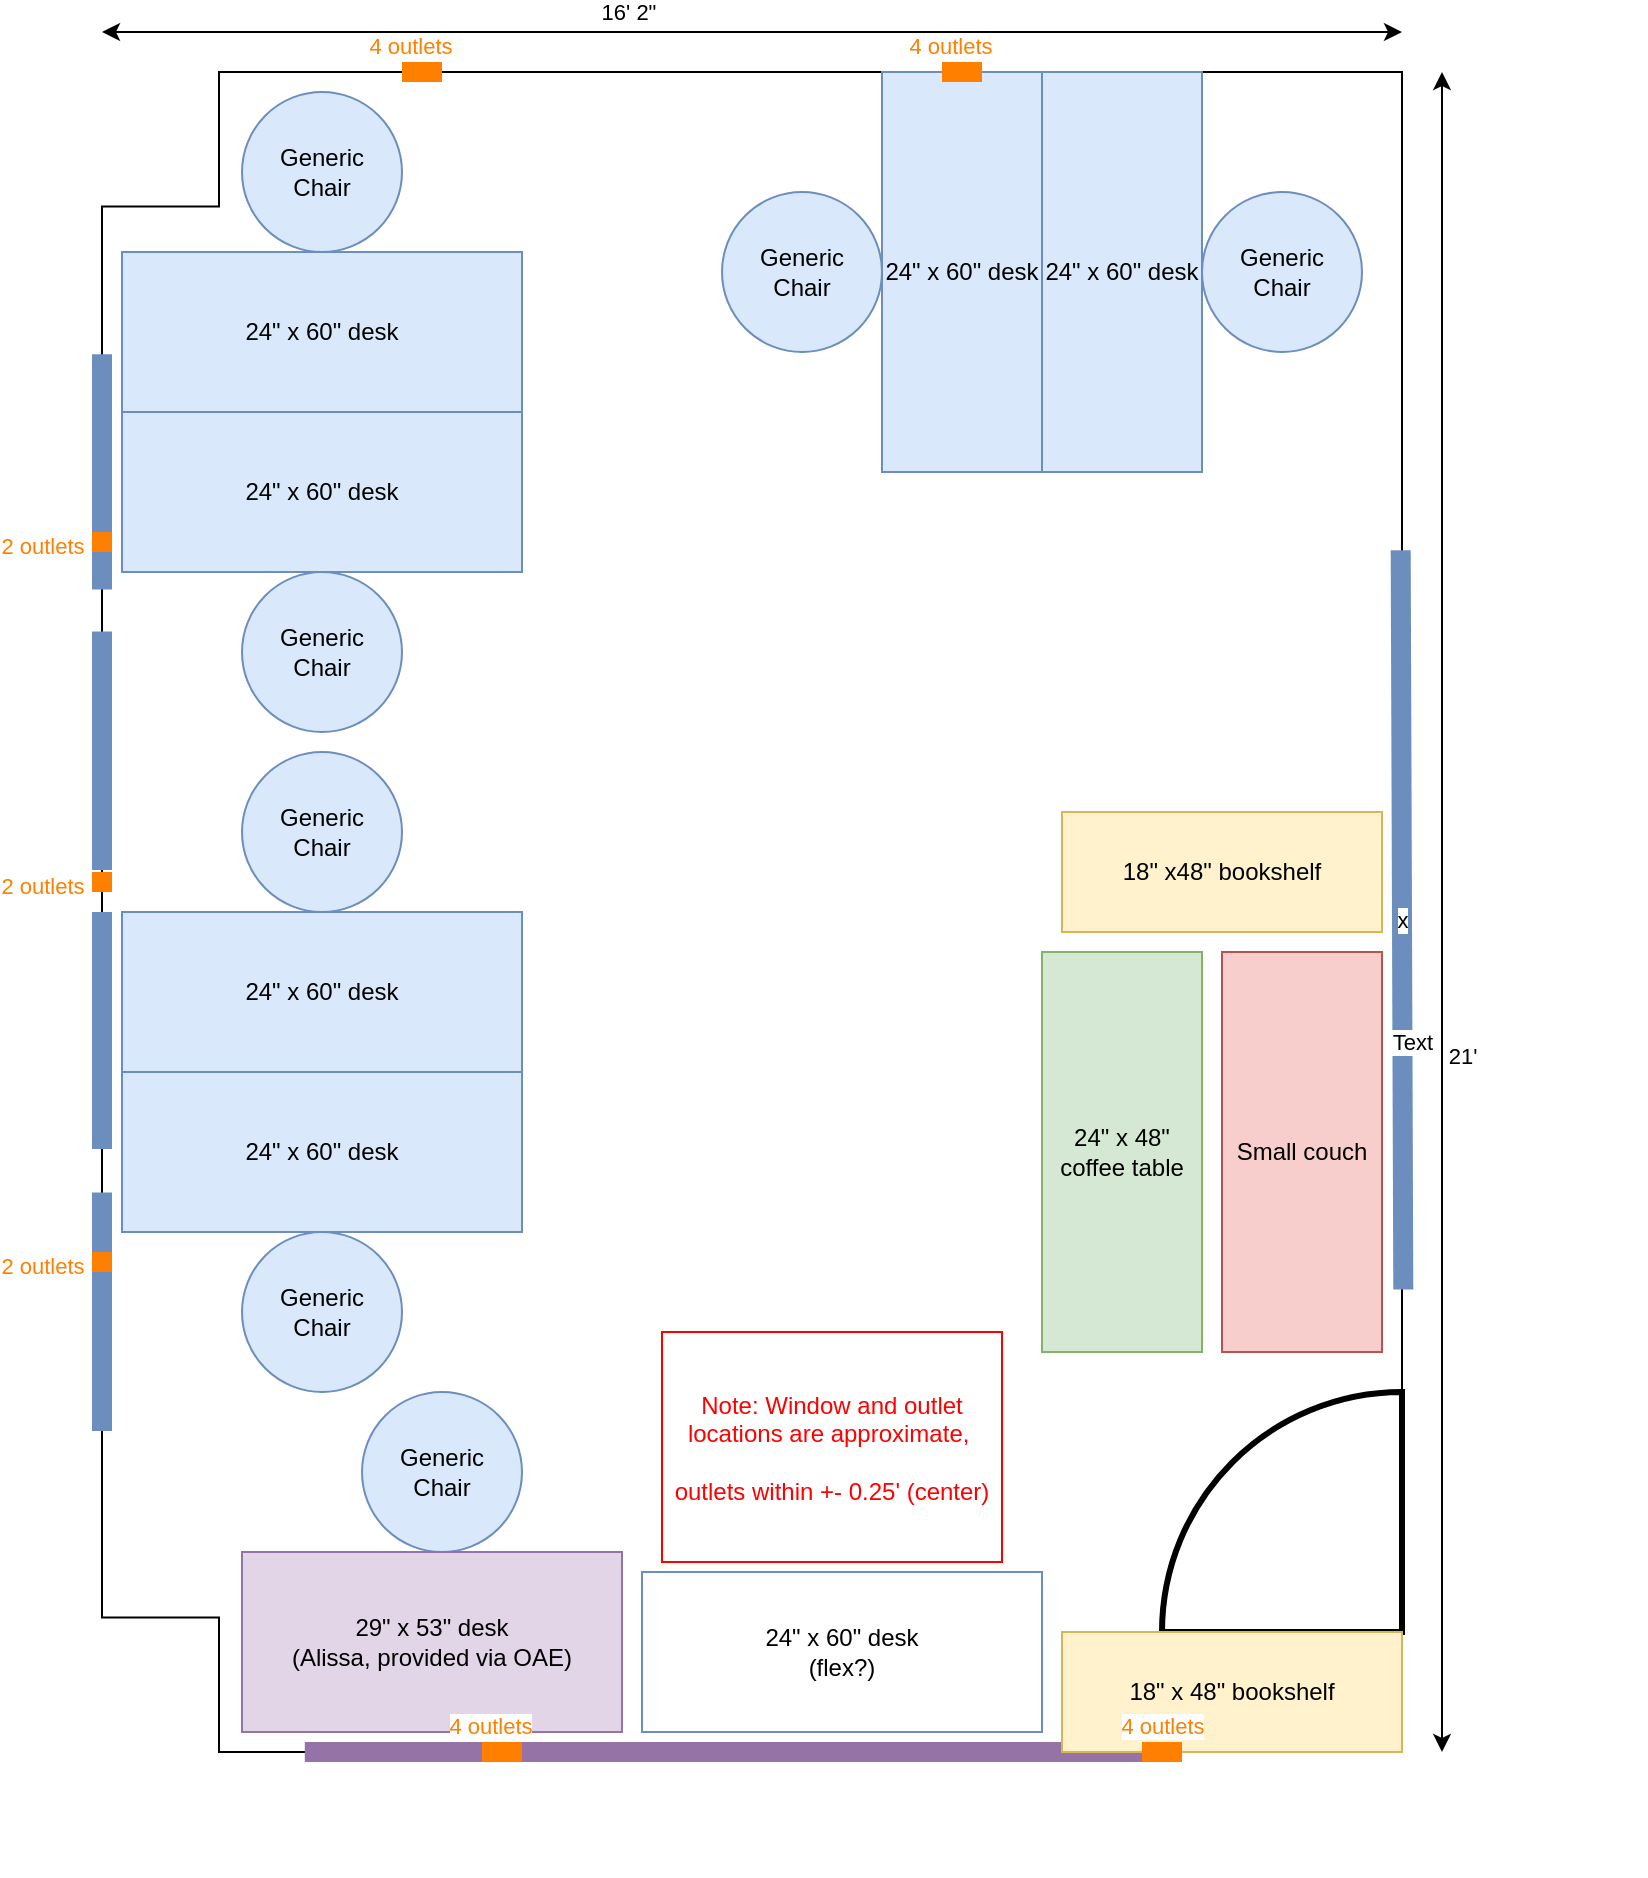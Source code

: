 <mxfile version="20.2.0" type="github">
  <diagram name="FULL" id="cfkIHiAimT-sdduHXxQH">
    <mxGraphModel dx="868" dy="492" grid="1" gridSize="10" guides="1" tooltips="1" connect="1" arrows="1" fold="1" page="1" pageScale="1" pageWidth="1500" pageHeight="1500" math="0" shadow="0">
      <root>
        <mxCell id="ey8v2JyhgUSTHSup6wXb-0" />
        <mxCell id="ey8v2JyhgUSTHSup6wXb-1" style="locked=1;" parent="ey8v2JyhgUSTHSup6wXb-0" />
        <mxCell id="ey8v2JyhgUSTHSup6wXb-2" value="" style="verticalLabelPosition=bottom;verticalAlign=top;html=1;shape=mxgraph.basic.polygon;polyCoords=[[0.91,0],[0.91,0.08],[1,0.08],[1,0.92],[0.91,0.92],[0.91,1],[0,1],[0,0]];polyline=0;rotation=-180;" parent="ey8v2JyhgUSTHSup6wXb-1" vertex="1">
          <mxGeometry x="320" y="120" width="650" height="840" as="geometry" />
        </mxCell>
        <mxCell id="ey8v2JyhgUSTHSup6wXb-3" value="x" style="endArrow=none;html=1;rounded=0;fillColor=#dae8fc;strokeColor=#6c8ebf;strokeWidth=10;exitX=0.001;exitY=0.676;exitDx=0;exitDy=0;exitPerimeter=0;entryX=-0.001;entryY=0.236;entryDx=0;entryDy=0;entryPerimeter=0;" parent="ey8v2JyhgUSTHSup6wXb-1" edge="1">
          <mxGeometry width="50" height="50" relative="1" as="geometry">
            <mxPoint x="969.35" y="359.16" as="sourcePoint" />
            <mxPoint x="970.65" y="728.76" as="targetPoint" />
          </mxGeometry>
        </mxCell>
        <mxCell id="ey8v2JyhgUSTHSup6wXb-4" value="Text" style="edgeLabel;html=1;align=center;verticalAlign=middle;resizable=0;points=[];" parent="ey8v2JyhgUSTHSup6wXb-3" vertex="1" connectable="0">
          <mxGeometry x="0.33" y="5" relative="1" as="geometry">
            <mxPoint as="offset" />
          </mxGeometry>
        </mxCell>
        <mxCell id="ey8v2JyhgUSTHSup6wXb-5" value="" style="endArrow=none;html=1;rounded=0;fillColor=#dae8fc;strokeColor=#6c8ebf;strokeWidth=10;entryX=1;entryY=0.191;entryDx=0;entryDy=0;entryPerimeter=0;exitX=1;exitY=0.333;exitDx=0;exitDy=0;exitPerimeter=0;" parent="ey8v2JyhgUSTHSup6wXb-1" source="ey8v2JyhgUSTHSup6wXb-2" target="ey8v2JyhgUSTHSup6wXb-2" edge="1">
          <mxGeometry width="50" height="50" relative="1" as="geometry">
            <mxPoint x="1010" y="400" as="sourcePoint" />
            <mxPoint x="1010" y="280" as="targetPoint" />
          </mxGeometry>
        </mxCell>
        <mxCell id="ey8v2JyhgUSTHSup6wXb-6" value="" style="endArrow=none;html=1;rounded=0;fillColor=#dae8fc;strokeColor=#6c8ebf;strokeWidth=10;entryX=1;entryY=0.692;entryDx=0;entryDy=0;entryPerimeter=0;exitX=1;exitY=0.832;exitDx=0;exitDy=0;exitPerimeter=0;" parent="ey8v2JyhgUSTHSup6wXb-1" source="ey8v2JyhgUSTHSup6wXb-2" target="ey8v2JyhgUSTHSup6wXb-2" edge="1">
          <mxGeometry width="50" height="50" relative="1" as="geometry">
            <mxPoint x="980" y="820" as="sourcePoint" />
            <mxPoint x="980" y="700" as="targetPoint" />
          </mxGeometry>
        </mxCell>
        <mxCell id="ey8v2JyhgUSTHSup6wXb-7" value="" style="endArrow=none;html=1;rounded=0;fillColor=#dae8fc;strokeColor=#6c8ebf;strokeWidth=10;exitX=1;exitY=0.667;exitDx=0;exitDy=0;exitPerimeter=0;entryX=1;entryY=0.525;entryDx=0;entryDy=0;entryPerimeter=0;" parent="ey8v2JyhgUSTHSup6wXb-1" source="ey8v2JyhgUSTHSup6wXb-2" target="ey8v2JyhgUSTHSup6wXb-2" edge="1">
          <mxGeometry width="50" height="50" relative="1" as="geometry">
            <mxPoint x="980" y="680" as="sourcePoint" />
            <mxPoint x="960" y="560" as="targetPoint" />
          </mxGeometry>
        </mxCell>
        <mxCell id="ey8v2JyhgUSTHSup6wXb-8" value="" style="endArrow=none;html=1;rounded=0;fillColor=#dae8fc;strokeColor=#6c8ebf;strokeWidth=10;exitX=1;exitY=0.5;exitDx=0;exitDy=0;exitPerimeter=0;entryX=1;entryY=0.359;entryDx=0;entryDy=0;entryPerimeter=0;" parent="ey8v2JyhgUSTHSup6wXb-1" source="ey8v2JyhgUSTHSup6wXb-2" target="ey8v2JyhgUSTHSup6wXb-2" edge="1">
          <mxGeometry width="50" height="50" relative="1" as="geometry">
            <mxPoint x="980" y="540" as="sourcePoint" />
            <mxPoint x="980" y="420" as="targetPoint" />
          </mxGeometry>
        </mxCell>
        <mxCell id="ey8v2JyhgUSTHSup6wXb-9" value="" style="endArrow=none;html=1;rounded=0;fillColor=#e1d5e7;strokeColor=#9673a6;strokeWidth=10;exitX=0.844;exitY=0;exitDx=0;exitDy=0;exitPerimeter=0;entryX=0.198;entryY=0;entryDx=0;entryDy=0;entryPerimeter=0;" parent="ey8v2JyhgUSTHSup6wXb-1" source="ey8v2JyhgUSTHSup6wXb-2" target="ey8v2JyhgUSTHSup6wXb-2" edge="1">
          <mxGeometry width="50" height="50" relative="1" as="geometry">
            <mxPoint x="610" y="60" as="sourcePoint" />
            <mxPoint x="360" y="120" as="targetPoint" />
          </mxGeometry>
        </mxCell>
        <mxCell id="ey8v2JyhgUSTHSup6wXb-14" value="" style="endArrow=classic;startArrow=classic;html=1;rounded=0;" parent="ey8v2JyhgUSTHSup6wXb-1" edge="1">
          <mxGeometry width="50" height="50" relative="1" as="geometry">
            <mxPoint x="320" y="100" as="sourcePoint" />
            <mxPoint x="970" y="100" as="targetPoint" />
          </mxGeometry>
        </mxCell>
        <mxCell id="ey8v2JyhgUSTHSup6wXb-15" value="16&#39; 2&quot;" style="edgeLabel;html=1;align=center;verticalAlign=middle;resizable=0;points=[];" parent="ey8v2JyhgUSTHSup6wXb-14" vertex="1" connectable="0">
          <mxGeometry x="-0.193" y="3" relative="1" as="geometry">
            <mxPoint y="-7" as="offset" />
          </mxGeometry>
        </mxCell>
        <mxCell id="ey8v2JyhgUSTHSup6wXb-16" value="" style="endArrow=classic;startArrow=classic;html=1;rounded=0;" parent="ey8v2JyhgUSTHSup6wXb-1" edge="1">
          <mxGeometry width="50" height="50" relative="1" as="geometry">
            <mxPoint x="990" y="960" as="sourcePoint" />
            <mxPoint x="990" y="120" as="targetPoint" />
          </mxGeometry>
        </mxCell>
        <mxCell id="ey8v2JyhgUSTHSup6wXb-17" value="21&#39;" style="edgeLabel;html=1;align=center;verticalAlign=middle;resizable=0;points=[];" parent="ey8v2JyhgUSTHSup6wXb-16" vertex="1" connectable="0">
          <mxGeometry x="-0.193" y="3" relative="1" as="geometry">
            <mxPoint x="13" y="-9" as="offset" />
          </mxGeometry>
        </mxCell>
        <mxCell id="6NHNc_8Rr3skhuq6CxOa-43" value="" style="verticalLabelPosition=bottom;verticalAlign=top;html=1;shape=mxgraph.basic.pie;startAngle=0;endAngle=0.25;strokeColor=#000000;shadow=0;strokeWidth=3;rotation=-90;" parent="ey8v2JyhgUSTHSup6wXb-1" vertex="1">
          <mxGeometry x="850" y="780" width="240" height="240" as="geometry" />
        </mxCell>
        <mxCell id="ey8v2JyhgUSTHSup6wXb-40" value="Windows" style="locked=1;" parent="ey8v2JyhgUSTHSup6wXb-0" />
        <mxCell id="6NHNc_8Rr3skhuq6CxOa-24" value="Annotations" style="" parent="ey8v2JyhgUSTHSup6wXb-0" />
        <mxCell id="6NHNc_8Rr3skhuq6CxOa-25" value="Note: Window and outlet locations are approximate,&amp;nbsp;&lt;br&gt;&lt;br&gt;outlets within +- 0.25&#39; (center)" style="text;html=1;strokeColor=#FF0000;fillColor=none;align=center;verticalAlign=middle;whiteSpace=wrap;rounded=0;fontColor=#FF0000;" parent="6NHNc_8Rr3skhuq6CxOa-24" vertex="1">
          <mxGeometry x="600" y="750" width="170" height="115" as="geometry" />
        </mxCell>
        <mxCell id="Xkqk7KnTk6PgZQcXqUff-0" value="Generic &lt;br&gt;Chair" style="ellipse;whiteSpace=wrap;html=1;fillColor=#dae8fc;strokeColor=#6c8ebf;" vertex="1" parent="6NHNc_8Rr3skhuq6CxOa-24">
          <mxGeometry x="450" y="780" width="80" height="80" as="geometry" />
        </mxCell>
        <mxCell id="6NHNc_8Rr3skhuq6CxOa-42" value="Perimeter furniture" style="locked=1;" parent="ey8v2JyhgUSTHSup6wXb-0" visible="0" />
        <mxCell id="SyPgG_GoIG9ut0w4v-rR-0" value="Tan rectangular" style="rounded=0;whiteSpace=wrap;html=1;rotation=0;fillColor=#dae8fc;strokeColor=#6c8ebf;direction=south;" parent="6NHNc_8Rr3skhuq6CxOa-42" vertex="1">
          <mxGeometry x="330" y="610" width="80" height="200" as="geometry" />
        </mxCell>
        <mxCell id="SyPgG_GoIG9ut0w4v-rR-1" value="Tan rounded end" style="rounded=0;whiteSpace=wrap;html=1;rotation=0;fillColor=#dae8fc;strokeColor=#6c8ebf;direction=north;" parent="6NHNc_8Rr3skhuq6CxOa-42" vertex="1">
          <mxGeometry x="330" y="410" width="80" height="200" as="geometry" />
        </mxCell>
        <mxCell id="SyPgG_GoIG9ut0w4v-rR-2" value="White desk" style="rounded=0;whiteSpace=wrap;html=1;rotation=0;fillColor=#dae8fc;strokeColor=#6c8ebf;" parent="6NHNc_8Rr3skhuq6CxOa-42" vertex="1">
          <mxGeometry x="420" y="120" width="200" height="80" as="geometry" />
        </mxCell>
        <mxCell id="SyPgG_GoIG9ut0w4v-rR-3" value="White desk" style="rounded=0;whiteSpace=wrap;html=1;rotation=0;fillColor=#dae8fc;strokeColor=#6c8ebf;direction=south;" parent="6NHNc_8Rr3skhuq6CxOa-42" vertex="1">
          <mxGeometry x="880" y="360" width="80" height="200" as="geometry" />
        </mxCell>
        <mxCell id="SyPgG_GoIG9ut0w4v-rR-4" value="Tan rounded end" style="rounded=0;whiteSpace=wrap;html=1;rotation=0;fillColor=#dae8fc;strokeColor=#6c8ebf;direction=north;" parent="6NHNc_8Rr3skhuq6CxOa-42" vertex="1">
          <mxGeometry x="880" y="570" width="80" height="200" as="geometry" />
        </mxCell>
        <mxCell id="SyPgG_GoIG9ut0w4v-rR-5" value="Tan rectangular" style="rounded=0;whiteSpace=wrap;html=1;rotation=0;fillColor=#dae8fc;strokeColor=#6c8ebf;direction=north;" parent="6NHNc_8Rr3skhuq6CxOa-42" vertex="1">
          <mxGeometry x="330" y="210" width="80" height="200" as="geometry" />
        </mxCell>
        <mxCell id="SyPgG_GoIG9ut0w4v-rR-6" value="White desk" style="rounded=0;whiteSpace=wrap;html=1;rotation=0;fillColor=#dae8fc;strokeColor=#6c8ebf;" parent="6NHNc_8Rr3skhuq6CxOa-42" vertex="1">
          <mxGeometry x="770" y="270" width="200" height="80" as="geometry" />
        </mxCell>
        <mxCell id="SyPgG_GoIG9ut0w4v-rR-8" value="Tan extra-long" style="rounded=0;whiteSpace=wrap;html=1;rotation=0;fillColor=#dae8fc;strokeColor=#6c8ebf;" parent="6NHNc_8Rr3skhuq6CxOa-42" vertex="1">
          <mxGeometry x="400" y="870" width="360" height="80" as="geometry" />
        </mxCell>
        <mxCell id="8DxBXr2Dj_teXoaysnRo-0" value="18&quot; x 48&quot; bookshelf" style="rounded=0;whiteSpace=wrap;html=1;fillColor=#fff2cc;strokeColor=#d6b656;direction=west;" parent="6NHNc_8Rr3skhuq6CxOa-42" vertex="1">
          <mxGeometry x="810" y="900" width="160" height="60" as="geometry" />
        </mxCell>
        <mxCell id="8DxBXr2Dj_teXoaysnRo-1" value="Tan short" style="rounded=0;whiteSpace=wrap;html=1;rotation=0;fillColor=#dae8fc;strokeColor=#6c8ebf;" parent="6NHNc_8Rr3skhuq6CxOa-42" vertex="1">
          <mxGeometry x="550" y="480" width="160" height="80" as="geometry" />
        </mxCell>
        <mxCell id="md4eb73bnx5T6eNj7xSm-1" value="Remove" style="locked=1;" parent="ey8v2JyhgUSTHSup6wXb-0" visible="0" />
        <mxCell id="md4eb73bnx5T6eNj7xSm-2" value="Wall shelf" style="rounded=0;whiteSpace=wrap;html=1;fillColor=#f5f5f5;strokeColor=#666666;fontColor=#333333;" parent="md4eb73bnx5T6eNj7xSm-1" vertex="1">
          <mxGeometry x="440" y="120" width="440" height="60" as="geometry" />
        </mxCell>
        <mxCell id="md4eb73bnx5T6eNj7xSm-3" value="Minifridge" style="rounded=0;whiteSpace=wrap;html=1;fillColor=#f5f5f5;strokeColor=#666666;fontColor=#333333;" parent="md4eb73bnx5T6eNj7xSm-1" vertex="1">
          <mxGeometry x="720" y="280" width="40" height="60" as="geometry" />
        </mxCell>
        <mxCell id="md4eb73bnx5T6eNj7xSm-4" value="Whiteboard" style="rounded=0;whiteSpace=wrap;html=1;fillColor=#f5f5f5;strokeColor=#666666;fontColor=#333333;" parent="md4eb73bnx5T6eNj7xSm-1" vertex="1">
          <mxGeometry x="1100" y="360" width="10" height="200" as="geometry" />
        </mxCell>
        <mxCell id="md4eb73bnx5T6eNj7xSm-7" value="Whiteboard" style="rounded=0;whiteSpace=wrap;html=1;fillColor=#f5f5f5;strokeColor=#666666;fontColor=#333333;" parent="md4eb73bnx5T6eNj7xSm-1" vertex="1">
          <mxGeometry x="1070" y="360" width="10" height="120" as="geometry" />
        </mxCell>
        <mxCell id="ey8v2JyhgUSTHSup6wXb-42" value="Alt 3+3+2" parent="ey8v2JyhgUSTHSup6wXb-0" visible="0" />
        <mxCell id="6NHNc_8Rr3skhuq6CxOa-0" value="24&quot; x 60&quot; desk" style="rounded=0;whiteSpace=wrap;html=1;rotation=0;fillColor=#dae8fc;strokeColor=#6c8ebf;" parent="ey8v2JyhgUSTHSup6wXb-42" vertex="1">
          <mxGeometry x="330" y="730" width="200" height="80" as="geometry" />
        </mxCell>
        <mxCell id="6NHNc_8Rr3skhuq6CxOa-1" value="18&quot; x 48&quot; bookshelf" style="rounded=0;whiteSpace=wrap;html=1;fillColor=#fff2cc;strokeColor=#d6b656;" parent="ey8v2JyhgUSTHSup6wXb-42" vertex="1">
          <mxGeometry x="810" y="900" width="160" height="60" as="geometry" />
        </mxCell>
        <mxCell id="6NHNc_8Rr3skhuq6CxOa-2" value="Small couch" style="rounded=0;whiteSpace=wrap;html=1;strokeColor=#b85450;fillColor=#f8cecc;direction=west;" parent="ey8v2JyhgUSTHSup6wXb-42" vertex="1">
          <mxGeometry x="880" y="560" width="80" height="200" as="geometry" />
        </mxCell>
        <mxCell id="6NHNc_8Rr3skhuq6CxOa-3" value="24&quot; x 60&quot; desk" style="rounded=0;whiteSpace=wrap;html=1;rotation=0;fillColor=#dae8fc;strokeColor=#6c8ebf;direction=west;" parent="ey8v2JyhgUSTHSup6wXb-42" vertex="1">
          <mxGeometry x="330" y="650" width="200" height="80" as="geometry" />
        </mxCell>
        <mxCell id="6NHNc_8Rr3skhuq6CxOa-4" value="24&quot; x 60&quot; desk" style="rounded=0;whiteSpace=wrap;html=1;rotation=0;fillColor=#dae8fc;strokeColor=#6c8ebf;" parent="ey8v2JyhgUSTHSup6wXb-42" vertex="1">
          <mxGeometry x="330" y="280" width="200" height="80" as="geometry" />
        </mxCell>
        <mxCell id="6NHNc_8Rr3skhuq6CxOa-5" value="24&quot; x 60&quot; desk" style="rounded=0;whiteSpace=wrap;html=1;rotation=0;fillColor=#dae8fc;strokeColor=#6c8ebf;direction=south;" parent="ey8v2JyhgUSTHSup6wXb-42" vertex="1">
          <mxGeometry x="890" y="120" width="80" height="200" as="geometry" />
        </mxCell>
        <mxCell id="6NHNc_8Rr3skhuq6CxOa-6" value="24&quot; x 60&quot; desk" style="rounded=0;whiteSpace=wrap;html=1;rotation=0;fillColor=#dae8fc;strokeColor=#6c8ebf;direction=west;" parent="ey8v2JyhgUSTHSup6wXb-42" vertex="1">
          <mxGeometry x="330" y="360" width="200" height="80" as="geometry" />
        </mxCell>
        <mxCell id="6NHNc_8Rr3skhuq6CxOa-7" value="Generic &lt;br&gt;Chair" style="ellipse;whiteSpace=wrap;html=1;fillColor=#dae8fc;strokeColor=#6c8ebf;" parent="ey8v2JyhgUSTHSup6wXb-42" vertex="1">
          <mxGeometry x="390" y="820" width="80" height="80" as="geometry" />
        </mxCell>
        <mxCell id="6NHNc_8Rr3skhuq6CxOa-8" value="Generic &lt;br&gt;Chair" style="ellipse;whiteSpace=wrap;html=1;fillColor=#dae8fc;strokeColor=#6c8ebf;" parent="ey8v2JyhgUSTHSup6wXb-42" vertex="1">
          <mxGeometry x="400" y="560" width="80" height="80" as="geometry" />
        </mxCell>
        <mxCell id="6NHNc_8Rr3skhuq6CxOa-9" value="Generic &lt;br&gt;Chair" style="ellipse;whiteSpace=wrap;html=1;fillColor=#dae8fc;strokeColor=#6c8ebf;" parent="ey8v2JyhgUSTHSup6wXb-42" vertex="1">
          <mxGeometry x="410" y="450" width="80" height="80" as="geometry" />
        </mxCell>
        <mxCell id="6NHNc_8Rr3skhuq6CxOa-10" value="Generic &lt;br&gt;Chair" style="ellipse;whiteSpace=wrap;html=1;fillColor=#dae8fc;strokeColor=#6c8ebf;" parent="ey8v2JyhgUSTHSup6wXb-42" vertex="1">
          <mxGeometry x="420" y="190" width="80" height="80" as="geometry" />
        </mxCell>
        <mxCell id="6NHNc_8Rr3skhuq6CxOa-11" value="24&quot; x 60&quot; desk" style="rounded=0;whiteSpace=wrap;html=1;rotation=0;fillColor=#dae8fc;strokeColor=#6c8ebf;direction=south;" parent="ey8v2JyhgUSTHSup6wXb-42" vertex="1">
          <mxGeometry x="530" y="240" width="80" height="200" as="geometry" />
        </mxCell>
        <mxCell id="6NHNc_8Rr3skhuq6CxOa-12" value="Generic &lt;br&gt;Chair" style="ellipse;whiteSpace=wrap;html=1;fillColor=#dae8fc;strokeColor=#6c8ebf;" parent="ey8v2JyhgUSTHSup6wXb-42" vertex="1">
          <mxGeometry x="800" y="200" width="80" height="80" as="geometry" />
        </mxCell>
        <mxCell id="6NHNc_8Rr3skhuq6CxOa-13" value="Generic &lt;br&gt;Chair" style="ellipse;whiteSpace=wrap;html=1;fillColor=#dae8fc;strokeColor=#6c8ebf;" parent="ey8v2JyhgUSTHSup6wXb-42" vertex="1">
          <mxGeometry x="620" y="260" width="80" height="80" as="geometry" />
        </mxCell>
        <mxCell id="6NHNc_8Rr3skhuq6CxOa-14" value="24&quot; x 48&quot; coffee table" style="rounded=0;whiteSpace=wrap;html=1;rotation=0;fillColor=#d5e8d4;strokeColor=#82b366;direction=south;" parent="ey8v2JyhgUSTHSup6wXb-42" vertex="1">
          <mxGeometry x="790" y="560" width="80" height="200" as="geometry" />
        </mxCell>
        <mxCell id="6NHNc_8Rr3skhuq6CxOa-15" value="24&quot; x 60&quot; desk" style="rounded=0;whiteSpace=wrap;html=1;rotation=0;fillColor=#dae8fc;strokeColor=#6c8ebf;direction=south;" parent="ey8v2JyhgUSTHSup6wXb-42" vertex="1">
          <mxGeometry x="530" y="610" width="80" height="200" as="geometry" />
        </mxCell>
        <mxCell id="6NHNc_8Rr3skhuq6CxOa-16" value="Generic &lt;br&gt;Chair" style="ellipse;whiteSpace=wrap;html=1;fillColor=#dae8fc;strokeColor=#6c8ebf;" parent="ey8v2JyhgUSTHSup6wXb-42" vertex="1">
          <mxGeometry x="620" y="670" width="80" height="80" as="geometry" />
        </mxCell>
        <mxCell id="6NHNc_8Rr3skhuq6CxOa-17" value="24&quot; x 60&quot; desk" style="rounded=0;whiteSpace=wrap;html=1;rotation=0;fillColor=#dae8fc;strokeColor=#6c8ebf;direction=south;" parent="ey8v2JyhgUSTHSup6wXb-42" vertex="1">
          <mxGeometry x="890" y="320" width="80" height="200" as="geometry" />
        </mxCell>
        <mxCell id="6NHNc_8Rr3skhuq6CxOa-18" value="Generic &lt;br&gt;Chair" style="ellipse;whiteSpace=wrap;html=1;fillColor=#dae8fc;strokeColor=#6c8ebf;" parent="ey8v2JyhgUSTHSup6wXb-42" vertex="1">
          <mxGeometry x="800" y="380" width="80" height="80" as="geometry" />
        </mxCell>
        <mxCell id="6NHNc_8Rr3skhuq6CxOa-19" value="18&quot; x 48&quot; bookshelf" style="rounded=0;whiteSpace=wrap;html=1;fillColor=#fff2cc;strokeColor=#d6b656;direction=west;" parent="ey8v2JyhgUSTHSup6wXb-42" vertex="1">
          <mxGeometry x="640" y="900" width="170" height="60" as="geometry" />
        </mxCell>
        <mxCell id="6NHNc_8Rr3skhuq6CxOa-20" value="24&quot; x 48&quot; desk" style="rounded=0;whiteSpace=wrap;html=1;rotation=90;fillColor=#d5e8d4;strokeColor=#82b366;" parent="ey8v2JyhgUSTHSup6wXb-42" vertex="1">
          <mxGeometry x="1080" y="400" width="160" height="80" as="geometry" />
        </mxCell>
        <mxCell id="6NHNc_8Rr3skhuq6CxOa-21" value="30&quot; x 60&quot; desk" style="rounded=0;whiteSpace=wrap;html=1;rotation=90;fillColor=#dae8fc;strokeColor=#6c8ebf;" parent="ey8v2JyhgUSTHSup6wXb-42" vertex="1">
          <mxGeometry x="1170" y="410" width="200" height="100" as="geometry" />
        </mxCell>
        <mxCell id="6NHNc_8Rr3skhuq6CxOa-22" value="18&quot; x 36&quot; bookshelf" style="rounded=0;whiteSpace=wrap;html=1;fillColor=#fff2cc;strokeColor=#d6b656;direction=south;" parent="ey8v2JyhgUSTHSup6wXb-42" vertex="1">
          <mxGeometry x="1150" y="530" width="60" height="120" as="geometry" />
        </mxCell>
        <mxCell id="6NHNc_8Rr3skhuq6CxOa-23" value="Wall shelf" style="rounded=0;whiteSpace=wrap;html=1;fillColor=#f5f5f5;strokeColor=#666666;fontColor=#333333;" parent="ey8v2JyhgUSTHSup6wXb-42" vertex="1">
          <mxGeometry x="440" y="120" width="440" height="60" as="geometry" />
        </mxCell>
        <mxCell id="vNGhFJvk4hw9cwev_HnV-0" value="Alt 3+3+2" style="" parent="ey8v2JyhgUSTHSup6wXb-0" visible="0" />
        <mxCell id="vNGhFJvk4hw9cwev_HnV-1" value="18&quot; x48&quot; bookshelf" style="rounded=0;whiteSpace=wrap;html=1;fillColor=#fff2cc;strokeColor=#d6b656;direction=west;" parent="vNGhFJvk4hw9cwev_HnV-0" vertex="1">
          <mxGeometry x="800" y="500" width="160" height="60" as="geometry" />
        </mxCell>
        <mxCell id="vNGhFJvk4hw9cwev_HnV-2" value="18&quot; x 48&quot; bookshelf" style="rounded=0;whiteSpace=wrap;html=1;fillColor=#fff2cc;strokeColor=#d6b656;" parent="vNGhFJvk4hw9cwev_HnV-0" vertex="1">
          <mxGeometry x="800" y="900" width="170" height="60" as="geometry" />
        </mxCell>
        <mxCell id="vNGhFJvk4hw9cwev_HnV-3" value="Small couch" style="rounded=0;whiteSpace=wrap;html=1;strokeColor=#b85450;fillColor=#f8cecc;direction=west;" parent="vNGhFJvk4hw9cwev_HnV-0" vertex="1">
          <mxGeometry x="880" y="560" width="80" height="200" as="geometry" />
        </mxCell>
        <mxCell id="vNGhFJvk4hw9cwev_HnV-4" value="24&quot; x 60&quot; desk" style="rounded=0;whiteSpace=wrap;html=1;rotation=0;fillColor=#dae8fc;strokeColor=#6c8ebf;direction=east;" parent="vNGhFJvk4hw9cwev_HnV-0" vertex="1">
          <mxGeometry x="330" y="620" width="200" height="80" as="geometry" />
        </mxCell>
        <mxCell id="vNGhFJvk4hw9cwev_HnV-5" value="24&quot; x 60&quot; desk" style="rounded=0;whiteSpace=wrap;html=1;rotation=0;fillColor=#dae8fc;strokeColor=#6c8ebf;direction=south;" parent="vNGhFJvk4hw9cwev_HnV-0" vertex="1">
          <mxGeometry x="730" y="120" width="80" height="200" as="geometry" />
        </mxCell>
        <mxCell id="vNGhFJvk4hw9cwev_HnV-6" value="24&quot; x 60&quot; desk" style="rounded=0;whiteSpace=wrap;html=1;rotation=0;fillColor=#dae8fc;strokeColor=#6c8ebf;direction=north;" parent="vNGhFJvk4hw9cwev_HnV-0" vertex="1">
          <mxGeometry x="810" y="120" width="80" height="200" as="geometry" />
        </mxCell>
        <mxCell id="vNGhFJvk4hw9cwev_HnV-7" value="Generic &lt;br&gt;Chair" style="ellipse;whiteSpace=wrap;html=1;fillColor=#dae8fc;strokeColor=#6c8ebf;" parent="vNGhFJvk4hw9cwev_HnV-0" vertex="1">
          <mxGeometry x="390" y="780" width="80" height="80" as="geometry" />
        </mxCell>
        <mxCell id="vNGhFJvk4hw9cwev_HnV-8" value="Generic &lt;br&gt;Chair" style="ellipse;whiteSpace=wrap;html=1;fillColor=#dae8fc;strokeColor=#6c8ebf;" parent="vNGhFJvk4hw9cwev_HnV-0" vertex="1">
          <mxGeometry x="390" y="540" width="80" height="80" as="geometry" />
        </mxCell>
        <mxCell id="vNGhFJvk4hw9cwev_HnV-9" value="Generic &lt;br&gt;Chair" style="ellipse;whiteSpace=wrap;html=1;fillColor=#dae8fc;strokeColor=#6c8ebf;" parent="vNGhFJvk4hw9cwev_HnV-0" vertex="1">
          <mxGeometry x="650" y="180" width="80" height="80" as="geometry" />
        </mxCell>
        <mxCell id="vNGhFJvk4hw9cwev_HnV-10" value="24&quot; x 48&quot; coffee table" style="rounded=0;whiteSpace=wrap;html=1;rotation=0;fillColor=#d5e8d4;strokeColor=#82b366;direction=south;" parent="vNGhFJvk4hw9cwev_HnV-0" vertex="1">
          <mxGeometry x="790" y="560" width="80" height="200" as="geometry" />
        </mxCell>
        <mxCell id="vNGhFJvk4hw9cwev_HnV-11" value="24&quot; x 60&quot; desk&lt;br&gt;(flex?)" style="rounded=0;whiteSpace=wrap;html=1;rotation=0;fillColor=#FFFFFF;strokeColor=#6c8ebf;direction=south;" parent="vNGhFJvk4hw9cwev_HnV-0" vertex="1">
          <mxGeometry x="1230" y="540" width="80" height="200" as="geometry" />
        </mxCell>
        <mxCell id="vNGhFJvk4hw9cwev_HnV-12" value="24&quot; x 60&quot; desk" style="rounded=0;whiteSpace=wrap;html=1;rotation=0;fillColor=#dae8fc;strokeColor=#6c8ebf;direction=west;" parent="vNGhFJvk4hw9cwev_HnV-0" vertex="1">
          <mxGeometry x="330" y="700" width="200" height="80" as="geometry" />
        </mxCell>
        <mxCell id="vNGhFJvk4hw9cwev_HnV-13" value="24&quot; x 60&quot; desk&lt;br&gt;(flex?)" style="rounded=0;whiteSpace=wrap;html=1;rotation=0;direction=east;fillColor=#FFFFFF;strokeColor=#6c8ebf;" parent="vNGhFJvk4hw9cwev_HnV-0" vertex="1">
          <mxGeometry x="690" y="320" width="200" height="80" as="geometry" />
        </mxCell>
        <mxCell id="vNGhFJvk4hw9cwev_HnV-14" value="Generic &lt;br&gt;Chair" style="ellipse;whiteSpace=wrap;html=1;fillColor=#dae8fc;strokeColor=#6c8ebf;" parent="vNGhFJvk4hw9cwev_HnV-0" vertex="1">
          <mxGeometry x="890" y="180" width="80" height="80" as="geometry" />
        </mxCell>
        <mxCell id="vNGhFJvk4hw9cwev_HnV-15" value="24&quot; x 60&quot; desk" style="rounded=0;whiteSpace=wrap;html=1;rotation=0;fillColor=#dae8fc;strokeColor=#6c8ebf;" parent="vNGhFJvk4hw9cwev_HnV-0" vertex="1">
          <mxGeometry x="1070" y="390" width="200" height="80" as="geometry" />
        </mxCell>
        <mxCell id="vNGhFJvk4hw9cwev_HnV-16" value="24&quot; x 60&quot; desk" style="rounded=0;whiteSpace=wrap;html=1;rotation=0;fillColor=#dae8fc;strokeColor=#6c8ebf;direction=west;" parent="vNGhFJvk4hw9cwev_HnV-0" vertex="1">
          <mxGeometry x="410" y="340" width="200" height="80" as="geometry" />
        </mxCell>
        <mxCell id="vNGhFJvk4hw9cwev_HnV-17" value="Generic &lt;br&gt;Chair" style="ellipse;whiteSpace=wrap;html=1;fillColor=#dae8fc;strokeColor=#6c8ebf;" parent="vNGhFJvk4hw9cwev_HnV-0" vertex="1">
          <mxGeometry x="450" y="420" width="80" height="80" as="geometry" />
        </mxCell>
        <mxCell id="vNGhFJvk4hw9cwev_HnV-18" value="Generic &lt;br&gt;Chair" style="ellipse;whiteSpace=wrap;html=1;fillColor=#dae8fc;strokeColor=#6c8ebf;" parent="vNGhFJvk4hw9cwev_HnV-0" vertex="1">
          <mxGeometry x="1090" y="660" width="80" height="80" as="geometry" />
        </mxCell>
        <mxCell id="vNGhFJvk4hw9cwev_HnV-19" value="24&quot; x 60&quot; desk&lt;br&gt;(flex?)" style="rounded=0;whiteSpace=wrap;html=1;rotation=0;direction=east;fillColor=#FFFFFF;strokeColor=#6c8ebf;" parent="vNGhFJvk4hw9cwev_HnV-0" vertex="1">
          <mxGeometry x="1080" y="850" width="200" height="80" as="geometry" />
        </mxCell>
        <mxCell id="vNGhFJvk4hw9cwev_HnV-20" value="24&quot; x 60&quot; desk&lt;br&gt;(flex?)" style="rounded=0;whiteSpace=wrap;html=1;rotation=0;direction=east;fillColor=#FFFFFF;strokeColor=#6c8ebf;" parent="vNGhFJvk4hw9cwev_HnV-0" vertex="1">
          <mxGeometry x="590" y="870" width="200" height="80" as="geometry" />
        </mxCell>
        <mxCell id="vNGhFJvk4hw9cwev_HnV-21" value="24&quot; x 60&quot; desk" style="rounded=0;whiteSpace=wrap;html=1;rotation=0;fillColor=#dae8fc;strokeColor=#6c8ebf;direction=south;" parent="vNGhFJvk4hw9cwev_HnV-0" vertex="1">
          <mxGeometry x="410" y="140" width="80" height="200" as="geometry" />
        </mxCell>
        <mxCell id="vNGhFJvk4hw9cwev_HnV-22" value="24&quot; x 60&quot; desk" style="rounded=0;whiteSpace=wrap;html=1;rotation=0;fillColor=#dae8fc;strokeColor=#6c8ebf;direction=north;" parent="vNGhFJvk4hw9cwev_HnV-0" vertex="1">
          <mxGeometry x="490" y="140" width="80" height="200" as="geometry" />
        </mxCell>
        <mxCell id="vNGhFJvk4hw9cwev_HnV-23" value="Generic &lt;br&gt;Chair" style="ellipse;whiteSpace=wrap;html=1;fillColor=#dae8fc;strokeColor=#6c8ebf;" parent="vNGhFJvk4hw9cwev_HnV-0" vertex="1">
          <mxGeometry x="330" y="200" width="80" height="80" as="geometry" />
        </mxCell>
        <mxCell id="vNGhFJvk4hw9cwev_HnV-24" value="Generic &lt;br&gt;Chair" style="ellipse;whiteSpace=wrap;html=1;fillColor=#dae8fc;strokeColor=#6c8ebf;" parent="vNGhFJvk4hw9cwev_HnV-0" vertex="1">
          <mxGeometry x="570" y="200" width="80" height="80" as="geometry" />
        </mxCell>
        <mxCell id="lkfWC7q_pBs8bp8PAqy5-0" value="Proposed 2+2+2" parent="ey8v2JyhgUSTHSup6wXb-0" />
        <mxCell id="lkfWC7q_pBs8bp8PAqy5-1" value="18&quot; x48&quot; bookshelf" style="rounded=0;whiteSpace=wrap;html=1;fillColor=#fff2cc;strokeColor=#d6b656;direction=west;" parent="lkfWC7q_pBs8bp8PAqy5-0" vertex="1">
          <mxGeometry x="800" y="490" width="160" height="60" as="geometry" />
        </mxCell>
        <mxCell id="lkfWC7q_pBs8bp8PAqy5-2" value="18&quot; x 48&quot; bookshelf" style="rounded=0;whiteSpace=wrap;html=1;fillColor=#fff2cc;strokeColor=#d6b656;" parent="lkfWC7q_pBs8bp8PAqy5-0" vertex="1">
          <mxGeometry x="800" y="900" width="170" height="60" as="geometry" />
        </mxCell>
        <mxCell id="lkfWC7q_pBs8bp8PAqy5-3" value="Small couch" style="rounded=0;whiteSpace=wrap;html=1;strokeColor=#b85450;fillColor=#f8cecc;direction=west;" parent="lkfWC7q_pBs8bp8PAqy5-0" vertex="1">
          <mxGeometry x="880" y="560" width="80" height="200" as="geometry" />
        </mxCell>
        <mxCell id="lkfWC7q_pBs8bp8PAqy5-4" value="24&quot; x 60&quot; desk" style="rounded=0;whiteSpace=wrap;html=1;rotation=0;fillColor=#dae8fc;strokeColor=#6c8ebf;direction=east;" parent="lkfWC7q_pBs8bp8PAqy5-0" vertex="1">
          <mxGeometry x="330" y="540" width="200" height="80" as="geometry" />
        </mxCell>
        <mxCell id="lkfWC7q_pBs8bp8PAqy5-5" value="24&quot; x 60&quot; desk" style="rounded=0;whiteSpace=wrap;html=1;rotation=0;fillColor=#dae8fc;strokeColor=#6c8ebf;direction=south;" parent="lkfWC7q_pBs8bp8PAqy5-0" vertex="1">
          <mxGeometry x="710" y="120" width="80" height="200" as="geometry" />
        </mxCell>
        <mxCell id="lkfWC7q_pBs8bp8PAqy5-6" value="24&quot; x 60&quot; desk" style="rounded=0;whiteSpace=wrap;html=1;rotation=0;fillColor=#dae8fc;strokeColor=#6c8ebf;direction=north;" parent="lkfWC7q_pBs8bp8PAqy5-0" vertex="1">
          <mxGeometry x="790" y="120" width="80" height="200" as="geometry" />
        </mxCell>
        <mxCell id="lkfWC7q_pBs8bp8PAqy5-7" value="Generic &lt;br&gt;Chair" style="ellipse;whiteSpace=wrap;html=1;fillColor=#dae8fc;strokeColor=#6c8ebf;" parent="lkfWC7q_pBs8bp8PAqy5-0" vertex="1">
          <mxGeometry x="390" y="700" width="80" height="80" as="geometry" />
        </mxCell>
        <mxCell id="lkfWC7q_pBs8bp8PAqy5-8" value="Generic &lt;br&gt;Chair" style="ellipse;whiteSpace=wrap;html=1;fillColor=#dae8fc;strokeColor=#6c8ebf;" parent="lkfWC7q_pBs8bp8PAqy5-0" vertex="1">
          <mxGeometry x="390" y="460" width="80" height="80" as="geometry" />
        </mxCell>
        <mxCell id="lkfWC7q_pBs8bp8PAqy5-9" value="Generic &lt;br&gt;Chair" style="ellipse;whiteSpace=wrap;html=1;fillColor=#dae8fc;strokeColor=#6c8ebf;" parent="lkfWC7q_pBs8bp8PAqy5-0" vertex="1">
          <mxGeometry x="630" y="180" width="80" height="80" as="geometry" />
        </mxCell>
        <mxCell id="lkfWC7q_pBs8bp8PAqy5-10" value="24&quot; x 48&quot; coffee table" style="rounded=0;whiteSpace=wrap;html=1;rotation=0;fillColor=#d5e8d4;strokeColor=#82b366;direction=south;" parent="lkfWC7q_pBs8bp8PAqy5-0" vertex="1">
          <mxGeometry x="790" y="560" width="80" height="200" as="geometry" />
        </mxCell>
        <mxCell id="lkfWC7q_pBs8bp8PAqy5-12" value="24&quot; x 60&quot; desk" style="rounded=0;whiteSpace=wrap;html=1;rotation=0;fillColor=#dae8fc;strokeColor=#6c8ebf;direction=west;" parent="lkfWC7q_pBs8bp8PAqy5-0" vertex="1">
          <mxGeometry x="330" y="620" width="200" height="80" as="geometry" />
        </mxCell>
        <mxCell id="lkfWC7q_pBs8bp8PAqy5-14" value="Generic &lt;br&gt;Chair" style="ellipse;whiteSpace=wrap;html=1;fillColor=#dae8fc;strokeColor=#6c8ebf;" parent="lkfWC7q_pBs8bp8PAqy5-0" vertex="1">
          <mxGeometry x="870" y="180" width="80" height="80" as="geometry" />
        </mxCell>
        <mxCell id="lkfWC7q_pBs8bp8PAqy5-15" value="24&quot; x 60&quot; desk" style="rounded=0;whiteSpace=wrap;html=1;rotation=0;fillColor=#dae8fc;strokeColor=#6c8ebf;" parent="lkfWC7q_pBs8bp8PAqy5-0" vertex="1">
          <mxGeometry x="330" y="290" width="200" height="80" as="geometry" />
        </mxCell>
        <mxCell id="lkfWC7q_pBs8bp8PAqy5-16" value="24&quot; x 60&quot; desk" style="rounded=0;whiteSpace=wrap;html=1;rotation=0;fillColor=#dae8fc;strokeColor=#6c8ebf;direction=west;" parent="lkfWC7q_pBs8bp8PAqy5-0" vertex="1">
          <mxGeometry x="330" y="210" width="200" height="80" as="geometry" />
        </mxCell>
        <mxCell id="lkfWC7q_pBs8bp8PAqy5-17" value="Generic &lt;br&gt;Chair" style="ellipse;whiteSpace=wrap;html=1;fillColor=#dae8fc;strokeColor=#6c8ebf;" parent="lkfWC7q_pBs8bp8PAqy5-0" vertex="1">
          <mxGeometry x="390" y="370" width="80" height="80" as="geometry" />
        </mxCell>
        <mxCell id="lkfWC7q_pBs8bp8PAqy5-18" value="Generic &lt;br&gt;Chair" style="ellipse;whiteSpace=wrap;html=1;fillColor=#dae8fc;strokeColor=#6c8ebf;" parent="lkfWC7q_pBs8bp8PAqy5-0" vertex="1">
          <mxGeometry x="390" y="130" width="80" height="80" as="geometry" />
        </mxCell>
        <mxCell id="lkfWC7q_pBs8bp8PAqy5-19" value="29&quot; x 53&quot; desk&lt;br&gt;(Alissa, provided via OAE)" style="rounded=0;whiteSpace=wrap;html=1;rotation=0;direction=east;fillColor=#e1d5e7;strokeColor=#9673a6;" parent="lkfWC7q_pBs8bp8PAqy5-0" vertex="1">
          <mxGeometry x="390" y="860" width="190" height="90" as="geometry" />
        </mxCell>
        <mxCell id="lkfWC7q_pBs8bp8PAqy5-20" value="24&quot; x 60&quot; desk&lt;br&gt;(flex?)" style="rounded=0;whiteSpace=wrap;html=1;rotation=0;direction=east;fillColor=#FFFFFF;strokeColor=#6c8ebf;" parent="lkfWC7q_pBs8bp8PAqy5-0" vertex="1">
          <mxGeometry x="590" y="870" width="200" height="80" as="geometry" />
        </mxCell>
        <mxCell id="ey8v2JyhgUSTHSup6wXb-41" value="Outlets" style="locked=1;" parent="ey8v2JyhgUSTHSup6wXb-0" />
        <mxCell id="6NHNc_8Rr3skhuq6CxOa-26" value="" style="endArrow=none;html=1;rounded=0;fillColor=#dae8fc;strokeColor=#FF8000;strokeWidth=10;fontColor=#FF0000;" parent="ey8v2JyhgUSTHSup6wXb-41" edge="1">
          <mxGeometry width="50" height="50" relative="1" as="geometry">
            <mxPoint x="320" y="720" as="sourcePoint" />
            <mxPoint x="320" y="710" as="targetPoint" />
          </mxGeometry>
        </mxCell>
        <mxCell id="6NHNc_8Rr3skhuq6CxOa-27" value="&lt;font color=&quot;#ff8000&quot;&gt;2 outlets&lt;/font&gt;" style="edgeLabel;html=1;align=center;verticalAlign=middle;resizable=0;points=[];fontColor=#FF0000;" parent="6NHNc_8Rr3skhuq6CxOa-26" vertex="1" connectable="0">
          <mxGeometry x="-0.282" y="-3" relative="1" as="geometry">
            <mxPoint x="-33" as="offset" />
          </mxGeometry>
        </mxCell>
        <mxCell id="6NHNc_8Rr3skhuq6CxOa-29" value="" style="endArrow=none;html=1;rounded=0;fillColor=#dae8fc;strokeColor=#FF8000;strokeWidth=10;fontColor=#FF0000;" parent="ey8v2JyhgUSTHSup6wXb-41" edge="1">
          <mxGeometry width="50" height="50" relative="1" as="geometry">
            <mxPoint x="320" y="530" as="sourcePoint" />
            <mxPoint x="320" y="520" as="targetPoint" />
          </mxGeometry>
        </mxCell>
        <mxCell id="6NHNc_8Rr3skhuq6CxOa-30" value="&lt;font color=&quot;#ff8000&quot;&gt;2 outlets&lt;/font&gt;" style="edgeLabel;html=1;align=center;verticalAlign=middle;resizable=0;points=[];fontColor=#FF0000;" parent="6NHNc_8Rr3skhuq6CxOa-29" vertex="1" connectable="0">
          <mxGeometry x="-0.282" y="-3" relative="1" as="geometry">
            <mxPoint x="-33" as="offset" />
          </mxGeometry>
        </mxCell>
        <mxCell id="6NHNc_8Rr3skhuq6CxOa-31" value="" style="endArrow=none;html=1;rounded=0;fillColor=#dae8fc;strokeColor=#FF8000;strokeWidth=10;fontColor=#FF0000;" parent="ey8v2JyhgUSTHSup6wXb-41" edge="1">
          <mxGeometry width="50" height="50" relative="1" as="geometry">
            <mxPoint x="320" y="360" as="sourcePoint" />
            <mxPoint x="320" y="350" as="targetPoint" />
          </mxGeometry>
        </mxCell>
        <mxCell id="6NHNc_8Rr3skhuq6CxOa-32" value="&lt;font color=&quot;#ff8000&quot;&gt;2 outlets&lt;/font&gt;" style="edgeLabel;html=1;align=center;verticalAlign=middle;resizable=0;points=[];fontColor=#FF0000;" parent="6NHNc_8Rr3skhuq6CxOa-31" vertex="1" connectable="0">
          <mxGeometry x="-0.282" y="-3" relative="1" as="geometry">
            <mxPoint x="-33" as="offset" />
          </mxGeometry>
        </mxCell>
        <mxCell id="6NHNc_8Rr3skhuq6CxOa-33" value="" style="endArrow=none;html=1;rounded=0;fillColor=#dae8fc;strokeColor=#FF8000;strokeWidth=10;fontColor=#FF0000;" parent="ey8v2JyhgUSTHSup6wXb-41" edge="1">
          <mxGeometry width="50" height="50" relative="1" as="geometry">
            <mxPoint x="490" y="120" as="sourcePoint" />
            <mxPoint x="470" y="120" as="targetPoint" />
          </mxGeometry>
        </mxCell>
        <mxCell id="6NHNc_8Rr3skhuq6CxOa-34" value="&lt;font color=&quot;#ff8000&quot;&gt;4 outlets&lt;/font&gt;" style="edgeLabel;html=1;align=center;verticalAlign=middle;resizable=0;points=[];fontColor=#FF0000;" parent="6NHNc_8Rr3skhuq6CxOa-33" vertex="1" connectable="0">
          <mxGeometry x="-0.282" y="-3" relative="1" as="geometry">
            <mxPoint x="-9" y="-10" as="offset" />
          </mxGeometry>
        </mxCell>
        <mxCell id="6NHNc_8Rr3skhuq6CxOa-35" value="" style="endArrow=none;html=1;rounded=0;fillColor=#dae8fc;strokeColor=#FF8000;strokeWidth=10;fontColor=#FF0000;" parent="ey8v2JyhgUSTHSup6wXb-41" edge="1">
          <mxGeometry width="50" height="50" relative="1" as="geometry">
            <mxPoint x="760" y="120" as="sourcePoint" />
            <mxPoint x="740" y="120" as="targetPoint" />
          </mxGeometry>
        </mxCell>
        <mxCell id="6NHNc_8Rr3skhuq6CxOa-36" value="&lt;font color=&quot;#ff8000&quot;&gt;4 outlets&lt;/font&gt;" style="edgeLabel;html=1;align=center;verticalAlign=middle;resizable=0;points=[];fontColor=#FF0000;" parent="6NHNc_8Rr3skhuq6CxOa-35" vertex="1" connectable="0">
          <mxGeometry x="-0.282" y="-3" relative="1" as="geometry">
            <mxPoint x="-9" y="-10" as="offset" />
          </mxGeometry>
        </mxCell>
        <mxCell id="6NHNc_8Rr3skhuq6CxOa-37" value="" style="endArrow=none;html=1;rounded=0;fillColor=#dae8fc;strokeColor=#FF8000;strokeWidth=10;fontColor=#FF0000;" parent="ey8v2JyhgUSTHSup6wXb-41" edge="1">
          <mxGeometry width="50" height="50" relative="1" as="geometry">
            <mxPoint x="530" y="960" as="sourcePoint" />
            <mxPoint x="510" y="960" as="targetPoint" />
          </mxGeometry>
        </mxCell>
        <mxCell id="6NHNc_8Rr3skhuq6CxOa-38" value="&lt;font color=&quot;#ff8000&quot;&gt;4 outlets&lt;/font&gt;" style="edgeLabel;html=1;align=center;verticalAlign=middle;resizable=0;points=[];fontColor=#FF0000;" parent="6NHNc_8Rr3skhuq6CxOa-37" vertex="1" connectable="0">
          <mxGeometry x="-0.282" y="-3" relative="1" as="geometry">
            <mxPoint x="-9" y="-10" as="offset" />
          </mxGeometry>
        </mxCell>
        <mxCell id="6NHNc_8Rr3skhuq6CxOa-39" value="" style="endArrow=none;html=1;rounded=0;fillColor=#dae8fc;strokeColor=#FF8000;strokeWidth=10;fontColor=#FF0000;" parent="ey8v2JyhgUSTHSup6wXb-41" edge="1">
          <mxGeometry width="50" height="50" relative="1" as="geometry">
            <mxPoint x="860" y="960" as="sourcePoint" />
            <mxPoint x="840" y="960" as="targetPoint" />
          </mxGeometry>
        </mxCell>
        <mxCell id="6NHNc_8Rr3skhuq6CxOa-40" value="&lt;font color=&quot;#ff8000&quot;&gt;4 outlets&lt;/font&gt;" style="edgeLabel;html=1;align=center;verticalAlign=middle;resizable=0;points=[];fontColor=#FF0000;" parent="6NHNc_8Rr3skhuq6CxOa-39" vertex="1" connectable="0">
          <mxGeometry x="-0.282" y="-3" relative="1" as="geometry">
            <mxPoint x="-3" y="-10" as="offset" />
          </mxGeometry>
        </mxCell>
      </root>
    </mxGraphModel>
  </diagram>
</mxfile>
